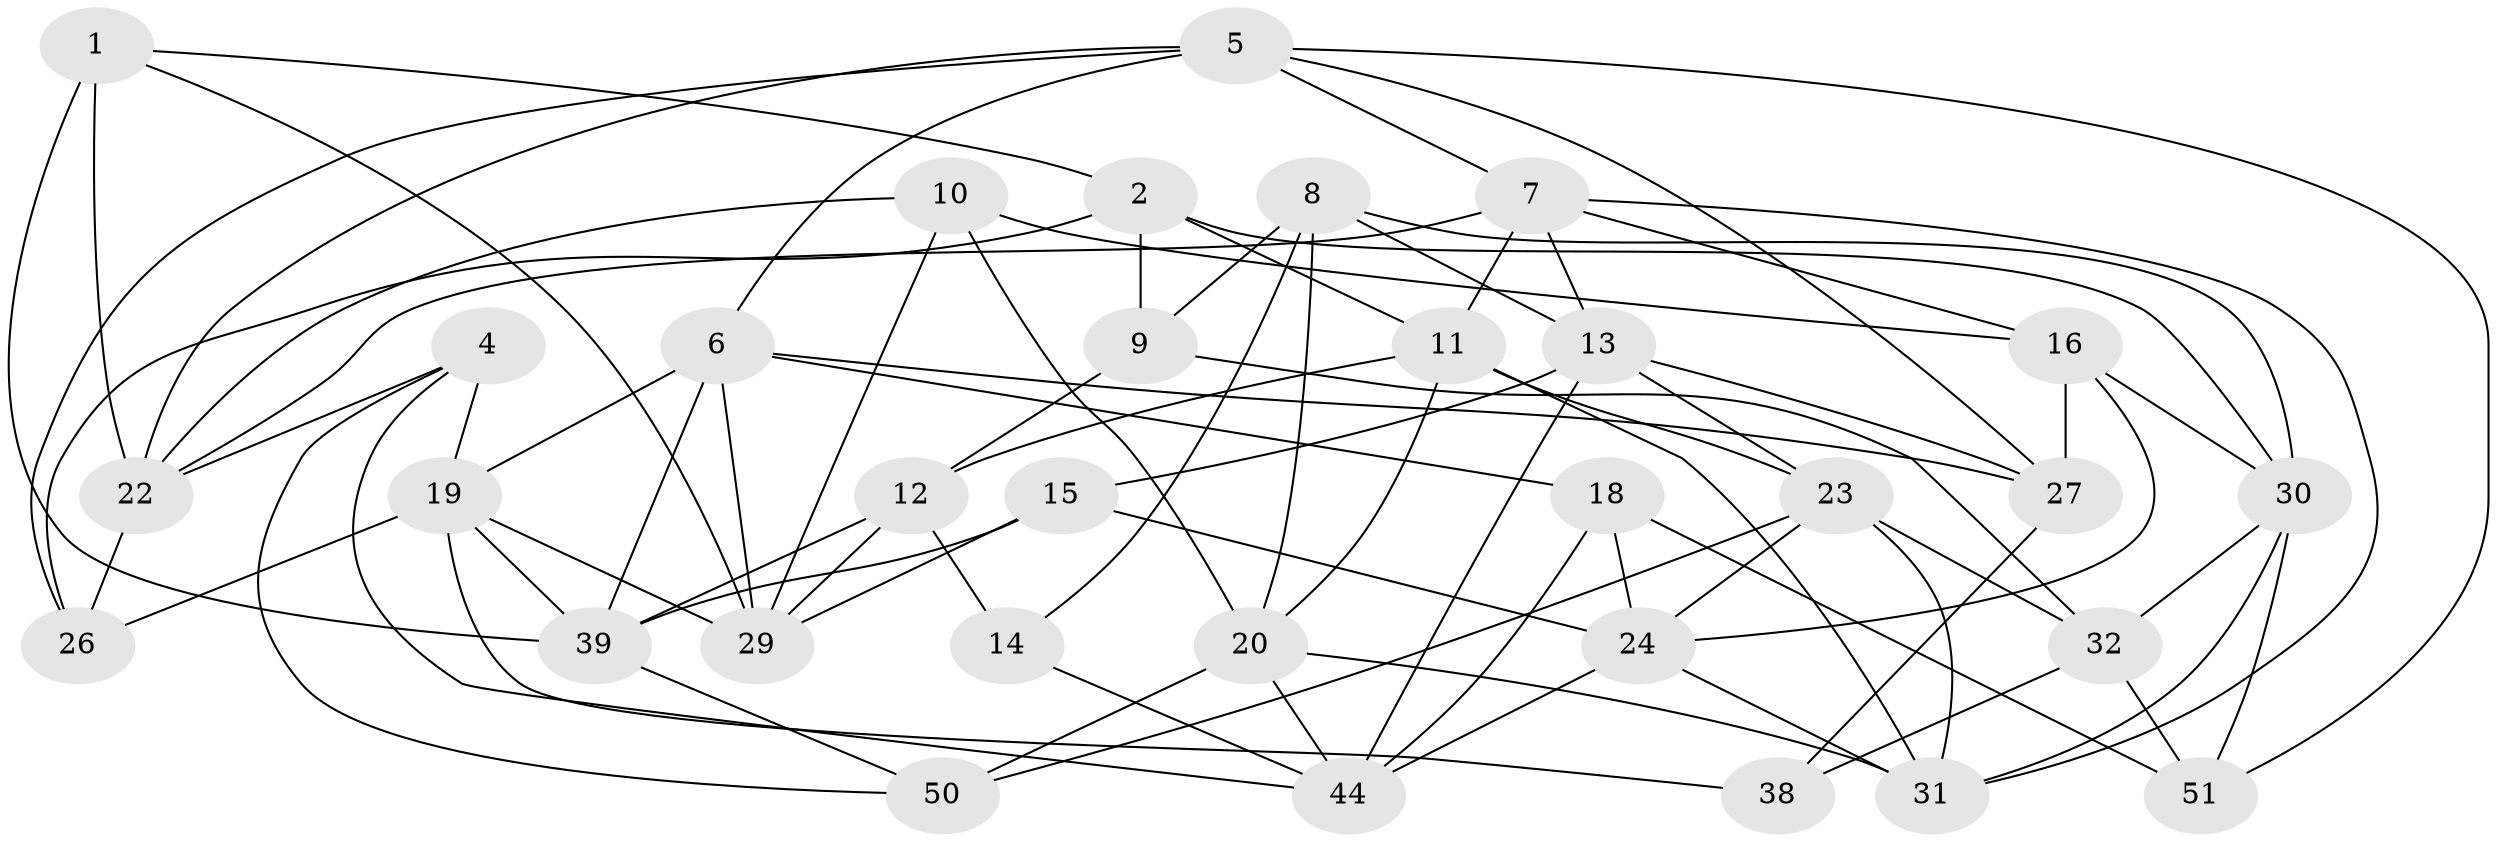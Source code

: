// original degree distribution, {4: 1.0}
// Generated by graph-tools (version 1.1) at 2025/11/02/27/25 16:11:45]
// undirected, 32 vertices, 81 edges
graph export_dot {
graph [start="1"]
  node [color=gray90,style=filled];
  1;
  2 [super="+3"];
  4;
  5 [super="+21"];
  6 [super="+28"];
  7 [super="+37"];
  8 [super="+36"];
  9 [super="+17"];
  10;
  11 [super="+45"];
  12 [super="+25"];
  13 [super="+40"];
  14;
  15;
  16 [super="+34"];
  18;
  19 [super="+33"];
  20 [super="+42"];
  22 [super="+41"];
  23 [super="+49"];
  24 [super="+46"];
  26;
  27 [super="+48"];
  29 [super="+54"];
  30 [super="+53"];
  31 [super="+43"];
  32 [super="+35"];
  38;
  39 [super="+52"];
  44 [super="+47"];
  50;
  51;
  1 -- 29;
  1 -- 39;
  1 -- 22;
  1 -- 2;
  2 -- 26;
  2 -- 9 [weight=2];
  2 -- 30;
  2 -- 11;
  4 -- 50;
  4 -- 44;
  4 -- 22;
  4 -- 19;
  5 -- 7;
  5 -- 26;
  5 -- 51;
  5 -- 27;
  5 -- 22;
  5 -- 6;
  6 -- 19;
  6 -- 39;
  6 -- 18;
  6 -- 29;
  6 -- 27;
  7 -- 13;
  7 -- 22;
  7 -- 16;
  7 -- 11;
  7 -- 31;
  8 -- 9 [weight=2];
  8 -- 14;
  8 -- 30;
  8 -- 20;
  8 -- 13;
  9 -- 32;
  9 -- 12;
  10 -- 22;
  10 -- 29;
  10 -- 20;
  10 -- 16;
  11 -- 12;
  11 -- 20;
  11 -- 23;
  11 -- 31;
  12 -- 29;
  12 -- 14 [weight=2];
  12 -- 39;
  13 -- 15;
  13 -- 23;
  13 -- 27;
  13 -- 44;
  14 -- 44;
  15 -- 39;
  15 -- 24;
  15 -- 29;
  16 -- 27 [weight=2];
  16 -- 30;
  16 -- 24;
  18 -- 44;
  18 -- 51;
  18 -- 24;
  19 -- 26;
  19 -- 38;
  19 -- 39;
  19 -- 29;
  20 -- 50;
  20 -- 44;
  20 -- 31;
  22 -- 26;
  23 -- 50;
  23 -- 32;
  23 -- 24;
  23 -- 31;
  24 -- 44;
  24 -- 31;
  27 -- 38;
  30 -- 51;
  30 -- 31;
  30 -- 32;
  32 -- 38 [weight=2];
  32 -- 51;
  39 -- 50;
}
